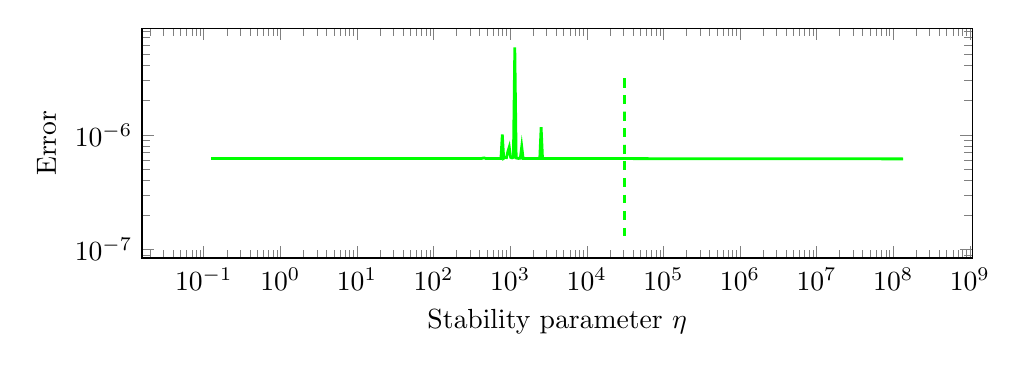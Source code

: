\begin{tikzpicture}%
\begin{axis}[xmode=log,ymode=log,height=4.5cm,mark options={solid},xlabel={Stability parameter $\eta$},ylabel={Error},width=1\textwidth]%
\addplot[color=green,line width=1pt,solid] coordinates {%
(0.125,6.222e-07)%
(0.131,6.222e-07)%
(0.136,6.222e-07)%
(0.142,6.222e-07)%
(0.147,6.222e-07)%
(0.154,6.222e-07)%
(0.16,6.222e-07)%
(0.168,6.222e-07)%
(0.174,6.222e-07)%
(0.182,6.222e-07)%
(0.189,6.222e-07)%
(0.197,6.222e-07)%
(0.206,6.222e-07)%
(0.215,6.222e-07)%
(0.224,6.222e-07)%
(0.233,6.222e-07)%
(0.243,6.222e-07)%
(0.253,6.222e-07)%
(0.265,6.222e-07)%
(0.276,6.222e-07)%
(0.288,6.222e-07)%
(0.3,6.222e-07)%
(0.312,6.222e-07)%
(0.326,6.222e-07)%
(0.339,6.222e-07)%
(0.355,6.222e-07)%
(0.37,6.222e-07)%
(0.385,6.222e-07)%
(0.402,6.222e-07)%
(0.419,6.222e-07)%
(0.436,6.222e-07)%
(0.454,6.222e-07)%
(0.475,6.222e-07)%
(0.494,6.222e-07)%
(0.516,6.222e-07)%
(0.538,6.222e-07)%
(0.561,6.222e-07)%
(0.584,6.222e-07)%
(0.609,6.222e-07)%
(0.635,6.222e-07)%
(0.662,6.222e-07)%
(0.69,6.222e-07)%
(0.719,6.222e-07)%
(0.75,6.222e-07)%
(0.782,6.222e-07)%
(0.815,6.222e-07)%
(0.85,6.222e-07)%
(0.886,6.222e-07)%
(0.924,6.222e-07)%
(0.963,6.222e-07)%
(1.005,6.222e-07)%
(1.047,6.222e-07)%
(1.092,6.222e-07)%
(1.138,6.222e-07)%
(1.187,6.222e-07)%
(1.236,6.222e-07)%
(1.289,6.222e-07)%
(1.344,6.222e-07)%
(1.402,6.222e-07)%
(1.462,6.222e-07)%
(1.523,6.222e-07)%
(1.588,6.222e-07)%
(1.656,6.222e-07)%
(1.727,6.222e-07)%
(1.8,6.222e-07)%
(1.876,6.222e-07)%
(1.956,6.222e-07)%
(2.039,6.222e-07)%
(2.126,6.222e-07)%
(2.217,6.222e-07)%
(2.31,6.222e-07)%
(2.409,6.222e-07)%
(2.511,6.222e-07)%
(2.619,6.222e-07)%
(2.73,6.222e-07)%
(2.847,6.222e-07)%
(2.967,6.222e-07)%
(3.094,6.222e-07)%
(3.226,6.222e-07)%
(3.363,6.222e-07)%
(3.506,6.222e-07)%
(3.654,6.222e-07)%
(3.811,6.222e-07)%
(3.972,6.222e-07)%
(4.141,6.222e-07)%
(4.317,6.222e-07)%
(4.502,6.222e-07)%
(4.692,6.222e-07)%
(4.892,6.222e-07)%
(5.101,6.222e-07)%
(5.318,6.222e-07)%
(5.544,6.222e-07)%
(5.78,6.222e-07)%
(6.026,6.222e-07)%
(6.282,6.222e-07)%
(6.55,6.222e-07)%
(6.829,6.222e-07)%
(7.119,6.222e-07)%
(7.421,6.222e-07)%
(7.738,6.222e-07)%
(8.067,6.222e-07)%
(8.41,6.222e-07)%
(8.768,6.222e-07)%
(9.142,6.222e-07)%
(9.53,6.222e-07)%
(9.935,6.222e-07)%
(10.359,6.222e-07)%
(10.799,6.222e-07)%
(11.259,6.222e-07)%
(11.738,6.222e-07)%
(12.237,6.222e-07)%
(12.758,6.222e-07)%
(13.3,6.222e-07)%
(13.868,6.222e-07)%
(14.458,6.222e-07)%
(15.072,6.222e-07)%
(15.713,6.222e-07)%
(16.383,6.222e-07)%
(17.079,6.222e-07)%
(17.806,6.222e-07)%
(18.564,6.222e-07)%
(19.354,6.222e-07)%
(20.178,6.222e-07)%
(21.036,6.222e-07)%
(21.932,6.222e-07)%
(22.865,6.222e-07)%
(23.837,6.222e-07)%
(24.851,6.222e-07)%
(25.91,6.222e-07)%
(27.012,6.222e-07)%
(28.161,6.222e-07)%
(29.359,6.222e-07)%
(30.609,6.222e-07)%
(31.912,6.222e-07)%
(33.27,6.222e-07)%
(34.685,6.222e-07)%
(36.161,6.222e-07)%
(37.7,6.222e-07)%
(39.304,6.222e-07)%
(40.977,6.222e-07)%
(42.72,6.222e-07)%
(44.538,6.222e-07)%
(46.433,6.222e-07)%
(48.408,6.222e-07)%
(50.469,6.222e-07)%
(52.616,6.222e-07)%
(54.856,6.222e-07)%
(57.189,6.222e-07)%
(59.622,6.222e-07)%
(62.161,6.222e-07)%
(64.805,6.222e-07)%
(67.562,6.222e-07)%
(70.437,6.222e-07)%
(73.435,6.222e-07)%
(76.559,6.222e-07)%
(79.818,6.222e-07)%
(83.214,6.222e-07)%
(86.755,6.222e-07)%
(90.447,6.222e-07)%
(94.295,6.222e-07)%
(98.308,6.222e-07)%
(102.491,6.222e-07)%
(106.853,6.222e-07)%
(111.4,6.222e-07)%
(116.14,6.222e-07)%
(121.082,6.222e-07)%
(126.235,6.222e-07)%
(131.606,6.222e-07)%
(137.206,6.222e-07)%
(143.045,6.222e-07)%
(149.132,6.222e-07)%
(155.478,6.222e-07)%
(162.093,6.222e-07)%
(168.991,6.222e-07)%
(176.182,6.222e-07)%
(183.679,6.222e-07)%
(191.494,6.222e-07)%
(199.644,6.222e-07)%
(208.14,6.222e-07)%
(216.996,6.222e-07)%
(226.23,6.222e-07)%
(235.857,6.222e-07)%
(245.892,6.222e-07)%
(256.356,6.222e-07)%
(267.264,6.222e-07)%
(278.637,6.222e-07)%
(290.493,6.222e-07)%
(302.856,6.222e-07)%
(315.743,6.222e-07)%
(329.179,6.222e-07)%
(343.186,6.222e-07)%
(357.789,6.223e-07)%
(373.014,6.223e-07)%
(388.887,6.223e-07)%
(405.435,6.225e-07)%
(422.687,6.229e-07)%
(440.673,6.273e-07)%
(459.425,6.3e-07)%
(478.975,6.229e-07)%
(499.357,6.225e-07)%
(520.605,6.223e-07)%
(542.76,6.223e-07)%
(565.855,6.223e-07)%
(589.934,6.223e-07)%
(615.037,6.223e-07)%
(641.208,6.224e-07)%
(668.493,6.224e-07)%
(696.94,6.225e-07)%
(726.596,6.228e-07)%
(757.514,6.237e-07)%
(789.748,1.006e-06)%
(823.355,6.247e-07)%
(858.391,6.359e-07)%
(894.917,6.335e-07)%
(932.998,7.153e-07)%
(972.7,7.833e-07)%
(1014.092,6.365e-07)%
(1057.244,6.305e-07)%
(1102.232,6.371e-07)%
(1149.135,5.774e-06)%
(1198.034,6.296e-07)%
(1249.014,6.244e-07)%
(1302.157,6.241e-07)%
(1357.568,6.265e-07)%
(1415.334,7.895e-07)%
(1475.571,6.234e-07)%
(1538.355,6.225e-07)%
(1603.814,6.223e-07)%
(1672.064,6.222e-07)%
(1743.219,6.222e-07)%
(1817.395,6.221e-07)%
(1894.733,6.221e-07)%
(1975.36,6.223e-07)%
(2059.418,6.228e-07)%
(2147.046,6.227e-07)%
(2238.4,6.227e-07)%
(2333.658,6.229e-07)%
(2432.96,6.23e-07)%
(2536.486,1.166e-06)%
(2644.429,6.221e-07)%
(2756.954,6.22e-07)%
(2874.266,6.22e-07)%
(2996.57,6.219e-07)%
(3124.083,6.219e-07)%
(3257.024,6.219e-07)%
(3395.622,6.219e-07)%
(3540.109,6.219e-07)%
(3690.752,6.219e-07)%
(3847.808,6.219e-07)%
(4011.533,6.219e-07)%
(4182.234,6.219e-07)%
(4360.205,6.218e-07)%
(4545.741,6.218e-07)%
(4739.174,6.218e-07)%
(4940.838,6.218e-07)%
(5151.091,6.218e-07)%
(5370.278,6.218e-07)%
(5598.797,6.218e-07)%
(5837.043,6.218e-07)%
(6085.427,6.218e-07)%
(6344.371,6.218e-07)%
(6614.349,6.217e-07)%
(6895.808,6.217e-07)%
(7189.235,6.217e-07)%
(7495.155,6.217e-07)%
(7814.093,6.217e-07)%
(8146.611,6.217e-07)%
(8493.274,6.217e-07)%
(8854.682,6.217e-07)%
(9231.475,6.217e-07)%
(9624.294,6.216e-07)%
(10033.83,6.216e-07)%
(10460.8,6.216e-07)%
(10905.933,6.216e-07)%
(11370.01,6.216e-07)%
(11853.837,6.216e-07)%
(12358.246,6.216e-07)%
(12884.096,6.216e-07)%
(13432.32,6.215e-07)%
(14003.968,6.215e-07)%
(14599.808,6.215e-07)%
(15221.12,6.215e-07)%
(15868.8,6.215e-07)%
(16544.128,6.215e-07)%
(17248.128,6.215e-07)%
(17982.08,6.215e-07)%
(18747.264,6.214e-07)%
(19544.96,6.214e-07)%
(20376.704,6.214e-07)%
(21243.776,6.214e-07)%
(22147.712,6.214e-07)%
(23090.176,6.214e-07)%
(24072.704,6.213e-07)%
(25097.088,6.213e-07)%
(26164.992,6.213e-07)%
(27278.336,6.213e-07)%
(28439.168,6.213e-07)%
(29649.28,6.213e-07)%
(30910.976,6.213e-07)%
(32226.304,6.212e-07)%
(33597.696,6.212e-07)%
(35027.328,6.212e-07)%
(36517.76,6.212e-07)%
(38071.68,6.212e-07)%
(39691.776,6.212e-07)%
(41380.736,6.211e-07)%
(43141.632,6.211e-07)%
(44977.408,6.211e-07)%
(46891.392,6.211e-07)%
(48886.656,6.211e-07)%
(50966.912,6.21e-07)%
(53135.744,6.21e-07)%
(55396.864,6.21e-07)%
(57754.112,6.21e-07)%
(60211.712,6.21e-07)%
(62773.888,6.21e-07)%
(65444.992,6.209e-07)%
(68229.888,6.209e-07)%
(71133.312,6.209e-07)%
(74160.128,6.209e-07)%
(77315.84,6.209e-07)%
(80605.824,6.209e-07)%
(84035.84,6.208e-07)%
(87611.776,6.208e-07)%
(91339.904,6.208e-07)%
(95226.624,6.208e-07)%
(99278.848,6.208e-07)%
(103503.36,6.207e-07)%
(107907.712,6.207e-07)%
(112499.456,6.207e-07)%
(117286.656,6.207e-07)%
(122277.504,6.207e-07)%
(127480.704,6.206e-07)%
(132904.96,6.206e-07)%
(138561.28,6.206e-07)%
(144456.96,6.206e-07)%
(150603.52,6.206e-07)%
(157012.48,6.205e-07)%
(163694.08,6.205e-07)%
(170659.84,6.205e-07)%
(177921.28,6.205e-07)%
(185492.48,6.205e-07)%
(193386.24,6.204e-07)%
(201615.36,6.204e-07)%
(210193.92,6.204e-07)%
(219138.56,6.204e-07)%
(228463.36,6.204e-07)%
(238184.96,6.203e-07)%
(248320.0,6.203e-07)%
(258887.68,6.203e-07)%
(269903.36,6.203e-07)%
(281388.8,6.203e-07)%
(293361.92,6.202e-07)%
(305845.76,6.202e-07)%
(318860.8,6.202e-07)%
(332428.8,6.202e-07)%
(346574.08,6.202e-07)%
(361322.24,6.201e-07)%
(376697.6,6.201e-07)%
(392727.04,6.201e-07)%
(409438.72,6.201e-07)%
(426860.8,6.201e-07)%
(445025.28,6.2e-07)%
(463961.6,6.2e-07)%
(483704.32,6.2e-07)%
(504288.0,6.2e-07)%
(525747.2,6.2e-07)%
(548119.04,6.199e-07)%
(571441.92,6.199e-07)%
(595759.36,6.199e-07)%
(621109.76,6.199e-07)%
(647539.2,6.199e-07)%
(675093.76,6.199e-07)%
(703820.8,6.198e-07)%
(733770.24,6.198e-07)%
(764994.56,6.198e-07)%
(797547.52,6.198e-07)%
(831485.44,6.198e-07)%
(866867.2,6.197e-07)%
(903754.24,6.197e-07)%
(942211.84,6.197e-07)%
(982305.28,6.197e-07)%
(1024104.96,6.197e-07)%
(1067682.56,6.196e-07)%
(1113116.16,6.196e-07)%
(1160481.28,6.196e-07)%
(1209863.68,6.196e-07)%
(1261346.56,6.196e-07)%
(1315020.8,6.195e-07)%
(1370982.4,6.195e-07)%
(1429312.0,6.195e-07)%
(1490137.6,6.195e-07)%
(1553548.8,6.195e-07)%
(1619648.0,6.194e-07)%
(1688576.0,6.194e-07)%
(1760422.4,6.194e-07)%
(1835340.8,6.194e-07)%
(1913433.6,6.194e-07)%
(1994854.4,6.193e-07)%
(2079744.0,6.193e-07)%
(2168243.2,6.193e-07)%
(2260505.6,6.193e-07)%
(2356697.6,6.193e-07)%
(2456985.6,6.193e-07)%
(2561536.0,6.192e-07)%
(2670540.8,6.192e-07)%
(2784179.2,6.192e-07)%
(2902643.2,6.192e-07)%
(3026163.2,6.192e-07)%
(3154931.2,6.191e-07)%
(3289190.4,6.191e-07)%
(3429145.6,6.191e-07)%
(3575065.6,6.191e-07)%
(3727193.6,6.191e-07)%
(3885798.4,6.191e-07)%
(4051148.8,6.19e-07)%
(4223539.2,6.19e-07)%
(4403264.0,6.19e-07)%
(4590630.4,6.19e-07)%
(4785971.2,6.19e-07)%
(4989632.0,6.19e-07)%
(5201945.6,6.189e-07)%
(5423308.8,6.189e-07)%
(5654080.0,6.189e-07)%
(5894681.6,6.189e-07)%
(6145510.4,6.189e-07)%
(6407027.2,6.189e-07)%
(6679654.4,6.188e-07)%
(6963891.2,6.188e-07)%
(7260224.0,6.188e-07)%
(7569164.8,6.188e-07)%
(7891251.2,6.188e-07)%
(8227046.4,6.188e-07)%
(8577139.2,6.187e-07)%
(8942118.4,6.187e-07)%
(9322624.0,6.187e-07)%
(9719321.6,6.187e-07)%
(10132915.2,6.187e-07)%
(10564096.0,6.187e-07)%
(11013619.2,6.186e-07)%
(11482278.4,6.186e-07)%
(11970880.0,6.186e-07)%
(12480268.8,6.186e-07)%
(13011328.0,6.186e-07)%
(13565056.0,6.186e-07)%
(14142208.0,6.186e-07)%
(14744064.0,6.185e-07)%
(15371392.0,6.185e-07)%
(16025472.0,6.185e-07)%
(16707456.0,6.185e-07)%
(17418368.0,6.185e-07)%
(18159616.0,6.185e-07)%
(18932352.0,6.185e-07)%
(19737984.0,6.184e-07)%
(20577792.0,6.184e-07)%
(21453440.0,6.184e-07)%
(22366336.0,6.184e-07)%
(23318144.0,6.184e-07)%
(24310400.0,6.184e-07)%
(25344896.0,6.184e-07)%
(26423424.0,6.184e-07)%
(27547776.0,6.183e-07)%
(28720000.0,6.183e-07)%
(29942144.0,6.183e-07)%
(31216256.0,6.183e-07)%
(32544512.0,6.183e-07)%
(33929344.0,6.183e-07)%
(35373184.0,6.183e-07)%
(36878336.0,6.182e-07)%
(38447616.0,6.182e-07)%
(40083712.0,6.182e-07)%
(41789440.0,6.182e-07)%
(43567616.0,6.182e-07)%
(45421568.0,6.182e-07)%
(47354368.0,6.182e-07)%
(49369472.0,6.182e-07)%
(51470208.0,6.181e-07)%
(53660416.0,6.181e-07)%
(55943808.0,6.181e-07)%
(58324352.0,6.181e-07)%
(60806272.0,6.181e-07)%
(63393664.0,6.181e-07)%
(66091264.0,6.181e-07)%
(68903552.0,6.181e-07)%
(71835648.0,6.18e-07)%
(74892416.0,6.18e-07)%
(78079360.0,6.18e-07)%
(81401728.0,6.18e-07)%
(84865664.0,6.18e-07)%
(88476928.0,6.18e-07)%
(92241792.0,6.18e-07)%
(96166912.0,6.18e-07)%
(100259072.0,6.179e-07)%
(104525440.0,6.179e-07)%
(108973312.0,6.179e-07)%
(113610368.0,6.179e-07)%
(118444800.0,6.179e-07)%
(123484928.0,6.179e-07)%
(128739840.0,6.179e-07)%
(134218240.0,6.178e-07)%
};%
%
%
\addplot[color=green,line width=1pt,dashed] coordinates {%
(30720.0,3.106e-06)%
(30720.0,3.1e-06)%
(30720.0,3.094e-06)%
(30720.0,3.088e-06)%
(30720.0,3.082e-06)%
(30720.0,3.076e-06)%
(30720.0,3.07e-06)%
(30720.0,3.064e-06)%
(30720.0,3.058e-06)%
(30720.0,3.052e-06)%
(30720.0,3.047e-06)%
(30720.0,3.041e-06)%
(30720.0,3.035e-06)%
(30720.0,3.029e-06)%
(30720.0,3.023e-06)%
(30720.0,3.017e-06)%
(30720.0,3.011e-06)%
(30720.0,3.005e-06)%
(30720.0,2.999e-06)%
(30720.0,2.993e-06)%
(30720.0,2.987e-06)%
(30720.0,2.981e-06)%
(30720.0,2.975e-06)%
(30720.0,2.969e-06)%
(30720.0,2.963e-06)%
(30720.0,2.957e-06)%
(30720.0,2.951e-06)%
(30720.0,2.945e-06)%
(30720.0,2.939e-06)%
(30720.0,2.933e-06)%
(30720.0,2.927e-06)%
(30720.0,2.921e-06)%
(30720.0,2.915e-06)%
(30720.0,2.909e-06)%
(30720.0,2.903e-06)%
(30720.0,2.897e-06)%
(30720.0,2.891e-06)%
(30720.0,2.885e-06)%
(30720.0,2.879e-06)%
(30720.0,2.873e-06)%
(30720.0,2.867e-06)%
(30720.0,2.861e-06)%
(30720.0,2.855e-06)%
(30720.0,2.849e-06)%
(30720.0,2.843e-06)%
(30720.0,2.837e-06)%
(30720.0,2.831e-06)%
(30720.0,2.825e-06)%
(30720.0,2.819e-06)%
(30720.0,2.813e-06)%
(30720.0,2.807e-06)%
(30720.0,2.801e-06)%
(30720.0,2.796e-06)%
(30720.0,2.79e-06)%
(30720.0,2.784e-06)%
(30720.0,2.778e-06)%
(30720.0,2.772e-06)%
(30720.0,2.766e-06)%
(30720.0,2.76e-06)%
(30720.0,2.754e-06)%
(30720.0,2.748e-06)%
(30720.0,2.742e-06)%
(30720.0,2.736e-06)%
(30720.0,2.73e-06)%
(30720.0,2.724e-06)%
(30720.0,2.718e-06)%
(30720.0,2.712e-06)%
(30720.0,2.706e-06)%
(30720.0,2.7e-06)%
(30720.0,2.694e-06)%
(30720.0,2.688e-06)%
(30720.0,2.682e-06)%
(30720.0,2.676e-06)%
(30720.0,2.67e-06)%
(30720.0,2.664e-06)%
(30720.0,2.658e-06)%
(30720.0,2.652e-06)%
(30720.0,2.646e-06)%
(30720.0,2.64e-06)%
(30720.0,2.634e-06)%
(30720.0,2.628e-06)%
(30720.0,2.622e-06)%
(30720.0,2.616e-06)%
(30720.0,2.61e-06)%
(30720.0,2.604e-06)%
(30720.0,2.598e-06)%
(30720.0,2.592e-06)%
(30720.0,2.586e-06)%
(30720.0,2.58e-06)%
(30720.0,2.574e-06)%
(30720.0,2.568e-06)%
(30720.0,2.562e-06)%
(30720.0,2.556e-06)%
(30720.0,2.551e-06)%
(30720.0,2.545e-06)%
(30720.0,2.539e-06)%
(30720.0,2.533e-06)%
(30720.0,2.527e-06)%
(30720.0,2.521e-06)%
(30720.0,2.515e-06)%
(30720.0,2.509e-06)%
(30720.0,2.503e-06)%
(30720.0,2.497e-06)%
(30720.0,2.491e-06)%
(30720.0,2.485e-06)%
(30720.0,2.479e-06)%
(30720.0,2.473e-06)%
(30720.0,2.467e-06)%
(30720.0,2.461e-06)%
(30720.0,2.455e-06)%
(30720.0,2.449e-06)%
(30720.0,2.443e-06)%
(30720.0,2.437e-06)%
(30720.0,2.431e-06)%
(30720.0,2.425e-06)%
(30720.0,2.419e-06)%
(30720.0,2.413e-06)%
(30720.0,2.407e-06)%
(30720.0,2.401e-06)%
(30720.0,2.395e-06)%
(30720.0,2.389e-06)%
(30720.0,2.383e-06)%
(30720.0,2.377e-06)%
(30720.0,2.371e-06)%
(30720.0,2.365e-06)%
(30720.0,2.359e-06)%
(30720.0,2.353e-06)%
(30720.0,2.347e-06)%
(30720.0,2.341e-06)%
(30720.0,2.335e-06)%
(30720.0,2.329e-06)%
(30720.0,2.323e-06)%
(30720.0,2.317e-06)%
(30720.0,2.311e-06)%
(30720.0,2.305e-06)%
(30720.0,2.3e-06)%
(30720.0,2.294e-06)%
(30720.0,2.288e-06)%
(30720.0,2.282e-06)%
(30720.0,2.276e-06)%
(30720.0,2.27e-06)%
(30720.0,2.264e-06)%
(30720.0,2.258e-06)%
(30720.0,2.252e-06)%
(30720.0,2.246e-06)%
(30720.0,2.24e-06)%
(30720.0,2.234e-06)%
(30720.0,2.228e-06)%
(30720.0,2.222e-06)%
(30720.0,2.216e-06)%
(30720.0,2.21e-06)%
(30720.0,2.204e-06)%
(30720.0,2.198e-06)%
(30720.0,2.192e-06)%
(30720.0,2.186e-06)%
(30720.0,2.18e-06)%
(30720.0,2.174e-06)%
(30720.0,2.168e-06)%
(30720.0,2.162e-06)%
(30720.0,2.156e-06)%
(30720.0,2.15e-06)%
(30720.0,2.144e-06)%
(30720.0,2.138e-06)%
(30720.0,2.132e-06)%
(30720.0,2.126e-06)%
(30720.0,2.12e-06)%
(30720.0,2.114e-06)%
(30720.0,2.108e-06)%
(30720.0,2.102e-06)%
(30720.0,2.096e-06)%
(30720.0,2.09e-06)%
(30720.0,2.084e-06)%
(30720.0,2.078e-06)%
(30720.0,2.072e-06)%
(30720.0,2.066e-06)%
(30720.0,2.06e-06)%
(30720.0,2.054e-06)%
(30720.0,2.049e-06)%
(30720.0,2.043e-06)%
(30720.0,2.037e-06)%
(30720.0,2.031e-06)%
(30720.0,2.025e-06)%
(30720.0,2.019e-06)%
(30720.0,2.013e-06)%
(30720.0,2.007e-06)%
(30720.0,2.001e-06)%
(30720.0,1.995e-06)%
(30720.0,1.989e-06)%
(30720.0,1.983e-06)%
(30720.0,1.977e-06)%
(30720.0,1.971e-06)%
(30720.0,1.965e-06)%
(30720.0,1.959e-06)%
(30720.0,1.953e-06)%
(30720.0,1.947e-06)%
(30720.0,1.941e-06)%
(30720.0,1.935e-06)%
(30720.0,1.929e-06)%
(30720.0,1.923e-06)%
(30720.0,1.917e-06)%
(30720.0,1.911e-06)%
(30720.0,1.905e-06)%
(30720.0,1.899e-06)%
(30720.0,1.893e-06)%
(30720.0,1.887e-06)%
(30720.0,1.881e-06)%
(30720.0,1.875e-06)%
(30720.0,1.869e-06)%
(30720.0,1.863e-06)%
(30720.0,1.857e-06)%
(30720.0,1.851e-06)%
(30720.0,1.845e-06)%
(30720.0,1.839e-06)%
(30720.0,1.833e-06)%
(30720.0,1.827e-06)%
(30720.0,1.821e-06)%
(30720.0,1.815e-06)%
(30720.0,1.809e-06)%
(30720.0,1.804e-06)%
(30720.0,1.798e-06)%
(30720.0,1.792e-06)%
(30720.0,1.786e-06)%
(30720.0,1.78e-06)%
(30720.0,1.774e-06)%
(30720.0,1.768e-06)%
(30720.0,1.762e-06)%
(30720.0,1.756e-06)%
(30720.0,1.75e-06)%
(30720.0,1.744e-06)%
(30720.0,1.738e-06)%
(30720.0,1.732e-06)%
(30720.0,1.726e-06)%
(30720.0,1.72e-06)%
(30720.0,1.714e-06)%
(30720.0,1.708e-06)%
(30720.0,1.702e-06)%
(30720.0,1.696e-06)%
(30720.0,1.69e-06)%
(30720.0,1.684e-06)%
(30720.0,1.678e-06)%
(30720.0,1.672e-06)%
(30720.0,1.666e-06)%
(30720.0,1.66e-06)%
(30720.0,1.654e-06)%
(30720.0,1.648e-06)%
(30720.0,1.642e-06)%
(30720.0,1.636e-06)%
(30720.0,1.63e-06)%
(30720.0,1.624e-06)%
(30720.0,1.618e-06)%
(30720.0,1.612e-06)%
(30720.0,1.606e-06)%
(30720.0,1.6e-06)%
(30720.0,1.594e-06)%
(30720.0,1.588e-06)%
(30720.0,1.582e-06)%
(30720.0,1.576e-06)%
(30720.0,1.57e-06)%
(30720.0,1.564e-06)%
(30720.0,1.558e-06)%
(30720.0,1.553e-06)%
(30720.0,1.547e-06)%
(30720.0,1.541e-06)%
(30720.0,1.535e-06)%
(30720.0,1.529e-06)%
(30720.0,1.523e-06)%
(30720.0,1.517e-06)%
(30720.0,1.511e-06)%
(30720.0,1.505e-06)%
(30720.0,1.499e-06)%
(30720.0,1.493e-06)%
(30720.0,1.487e-06)%
(30720.0,1.481e-06)%
(30720.0,1.475e-06)%
(30720.0,1.469e-06)%
(30720.0,1.463e-06)%
(30720.0,1.457e-06)%
(30720.0,1.451e-06)%
(30720.0,1.445e-06)%
(30720.0,1.439e-06)%
(30720.0,1.433e-06)%
(30720.0,1.427e-06)%
(30720.0,1.421e-06)%
(30720.0,1.415e-06)%
(30720.0,1.409e-06)%
(30720.0,1.403e-06)%
(30720.0,1.397e-06)%
(30720.0,1.391e-06)%
(30720.0,1.385e-06)%
(30720.0,1.379e-06)%
(30720.0,1.373e-06)%
(30720.0,1.367e-06)%
(30720.0,1.361e-06)%
(30720.0,1.355e-06)%
(30720.0,1.349e-06)%
(30720.0,1.343e-06)%
(30720.0,1.337e-06)%
(30720.0,1.331e-06)%
(30720.0,1.325e-06)%
(30720.0,1.319e-06)%
(30720.0,1.313e-06)%
(30720.0,1.307e-06)%
(30720.0,1.302e-06)%
(30720.0,1.296e-06)%
(30720.0,1.29e-06)%
(30720.0,1.284e-06)%
(30720.0,1.278e-06)%
(30720.0,1.272e-06)%
(30720.0,1.266e-06)%
(30720.0,1.26e-06)%
(30720.0,1.254e-06)%
(30720.0,1.248e-06)%
(30720.0,1.242e-06)%
(30720.0,1.236e-06)%
(30720.0,1.23e-06)%
(30720.0,1.224e-06)%
(30720.0,1.218e-06)%
(30720.0,1.212e-06)%
(30720.0,1.206e-06)%
(30720.0,1.2e-06)%
(30720.0,1.194e-06)%
(30720.0,1.188e-06)%
(30720.0,1.182e-06)%
(30720.0,1.176e-06)%
(30720.0,1.17e-06)%
(30720.0,1.164e-06)%
(30720.0,1.158e-06)%
(30720.0,1.152e-06)%
(30720.0,1.146e-06)%
(30720.0,1.14e-06)%
(30720.0,1.134e-06)%
(30720.0,1.128e-06)%
(30720.0,1.122e-06)%
(30720.0,1.116e-06)%
(30720.0,1.11e-06)%
(30720.0,1.104e-06)%
(30720.0,1.098e-06)%
(30720.0,1.092e-06)%
(30720.0,1.086e-06)%
(30720.0,1.08e-06)%
(30720.0,1.074e-06)%
(30720.0,1.068e-06)%
(30720.0,1.062e-06)%
(30720.0,1.057e-06)%
(30720.0,1.051e-06)%
(30720.0,1.045e-06)%
(30720.0,1.039e-06)%
(30720.0,1.033e-06)%
(30720.0,1.027e-06)%
(30720.0,1.021e-06)%
(30720.0,1.015e-06)%
(30720.0,1.009e-06)%
(30720.0,1.003e-06)%
(30720.0,9.967e-07)%
(30720.0,9.908e-07)%
(30720.0,9.848e-07)%
(30720.0,9.788e-07)%
(30720.0,9.728e-07)%
(30720.0,9.669e-07)%
(30720.0,9.609e-07)%
(30720.0,9.549e-07)%
(30720.0,9.489e-07)%
(30720.0,9.43e-07)%
(30720.0,9.37e-07)%
(30720.0,9.31e-07)%
(30720.0,9.25e-07)%
(30720.0,9.191e-07)%
(30720.0,9.131e-07)%
(30720.0,9.071e-07)%
(30720.0,9.011e-07)%
(30720.0,8.952e-07)%
(30720.0,8.892e-07)%
(30720.0,8.832e-07)%
(30720.0,8.772e-07)%
(30720.0,8.713e-07)%
(30720.0,8.653e-07)%
(30720.0,8.593e-07)%
(30720.0,8.533e-07)%
(30720.0,8.473e-07)%
(30720.0,8.414e-07)%
(30720.0,8.354e-07)%
(30720.0,8.294e-07)%
(30720.0,8.234e-07)%
(30720.0,8.175e-07)%
(30720.0,8.115e-07)%
(30720.0,8.055e-07)%
(30720.0,7.995e-07)%
(30720.0,7.936e-07)%
(30720.0,7.876e-07)%
(30720.0,7.816e-07)%
(30720.0,7.756e-07)%
(30720.0,7.697e-07)%
(30720.0,7.637e-07)%
(30720.0,7.577e-07)%
(30720.0,7.517e-07)%
(30720.0,7.458e-07)%
(30720.0,7.398e-07)%
(30720.0,7.338e-07)%
(30720.0,7.278e-07)%
(30720.0,7.219e-07)%
(30720.0,7.159e-07)%
(30720.0,7.099e-07)%
(30720.0,7.039e-07)%
(30720.0,6.979e-07)%
(30720.0,6.92e-07)%
(30720.0,6.86e-07)%
(30720.0,6.8e-07)%
(30720.0,6.74e-07)%
(30720.0,6.681e-07)%
(30720.0,6.621e-07)%
(30720.0,6.561e-07)%
(30720.0,6.501e-07)%
(30720.0,6.442e-07)%
(30720.0,6.382e-07)%
(30720.0,6.322e-07)%
(30720.0,6.262e-07)%
(30720.0,6.203e-07)%
(30720.0,6.143e-07)%
(30720.0,6.083e-07)%
(30720.0,6.023e-07)%
(30720.0,5.964e-07)%
(30720.0,5.904e-07)%
(30720.0,5.844e-07)%
(30720.0,5.784e-07)%
(30720.0,5.725e-07)%
(30720.0,5.665e-07)%
(30720.0,5.605e-07)%
(30720.0,5.545e-07)%
(30720.0,5.485e-07)%
(30720.0,5.426e-07)%
(30720.0,5.366e-07)%
(30720.0,5.306e-07)%
(30720.0,5.246e-07)%
(30720.0,5.187e-07)%
(30720.0,5.127e-07)%
(30720.0,5.067e-07)%
(30720.0,5.007e-07)%
(30720.0,4.948e-07)%
(30720.0,4.888e-07)%
(30720.0,4.828e-07)%
(30720.0,4.768e-07)%
(30720.0,4.709e-07)%
(30720.0,4.649e-07)%
(30720.0,4.589e-07)%
(30720.0,4.529e-07)%
(30720.0,4.47e-07)%
(30720.0,4.41e-07)%
(30720.0,4.35e-07)%
(30720.0,4.29e-07)%
(30720.0,4.231e-07)%
(30720.0,4.171e-07)%
(30720.0,4.111e-07)%
(30720.0,4.051e-07)%
(30720.0,3.991e-07)%
(30720.0,3.932e-07)%
(30720.0,3.872e-07)%
(30720.0,3.812e-07)%
(30720.0,3.752e-07)%
(30720.0,3.693e-07)%
(30720.0,3.633e-07)%
(30720.0,3.573e-07)%
(30720.0,3.513e-07)%
(30720.0,3.454e-07)%
(30720.0,3.394e-07)%
(30720.0,3.334e-07)%
(30720.0,3.274e-07)%
(30720.0,3.215e-07)%
(30720.0,3.155e-07)%
(30720.0,3.095e-07)%
(30720.0,3.035e-07)%
(30720.0,2.976e-07)%
(30720.0,2.916e-07)%
(30720.0,2.856e-07)%
(30720.0,2.796e-07)%
(30720.0,2.737e-07)%
(30720.0,2.677e-07)%
(30720.0,2.617e-07)%
(30720.0,2.557e-07)%
(30720.0,2.497e-07)%
(30720.0,2.438e-07)%
(30720.0,2.378e-07)%
(30720.0,2.318e-07)%
(30720.0,2.258e-07)%
(30720.0,2.199e-07)%
(30720.0,2.139e-07)%
(30720.0,2.079e-07)%
(30720.0,2.019e-07)%
(30720.0,1.96e-07)%
(30720.0,1.9e-07)%
(30720.0,1.84e-07)%
(30720.0,1.78e-07)%
(30720.0,1.721e-07)%
(30720.0,1.661e-07)%
(30720.0,1.601e-07)%
(30720.0,1.541e-07)%
(30720.0,1.482e-07)%
(30720.0,1.422e-07)%
(30720.0,1.362e-07)%
(30720.0,1.302e-07)%
(30720.0,1.243e-07)%
};%
%
%
\end{axis}%
\end{tikzpicture}%
